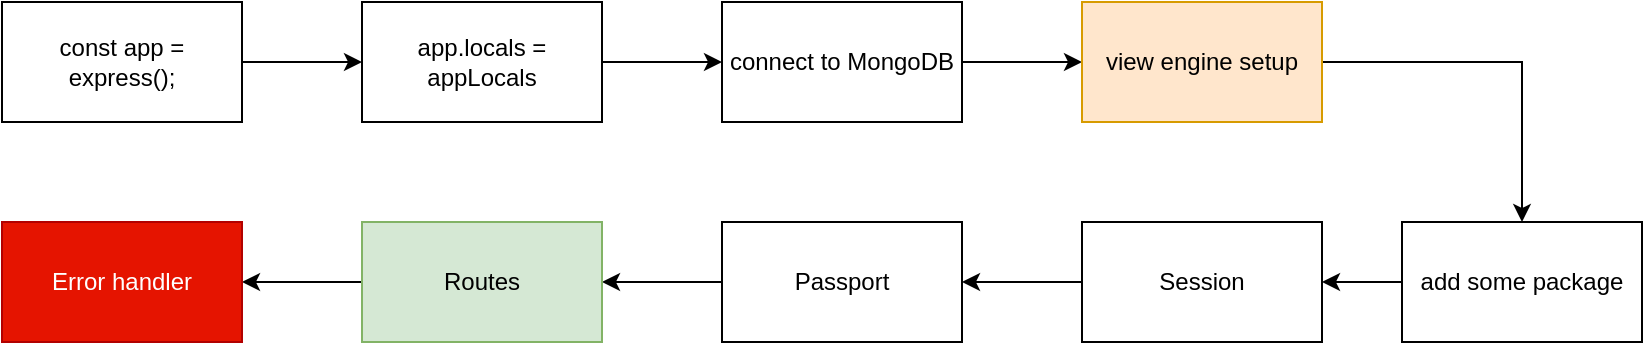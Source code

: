 <mxfile>
    <diagram id="-gykDOrfG9NI2y5YtLgJ" name="Page-1">
        <mxGraphModel dx="954" dy="386" grid="1" gridSize="10" guides="1" tooltips="1" connect="1" arrows="1" fold="1" page="1" pageScale="1" pageWidth="850" pageHeight="1100" math="0" shadow="0">
            <root>
                <mxCell id="0"/>
                <mxCell id="1" parent="0"/>
                <mxCell id="e65uMlbaEipyhA1n3ggA-4" value="" style="edgeStyle=orthogonalEdgeStyle;rounded=0;orthogonalLoop=1;jettySize=auto;html=1;" parent="1" source="e65uMlbaEipyhA1n3ggA-1" target="e65uMlbaEipyhA1n3ggA-2" edge="1">
                    <mxGeometry relative="1" as="geometry"/>
                </mxCell>
                <mxCell id="e65uMlbaEipyhA1n3ggA-1" value="const app = express();" style="rounded=0;whiteSpace=wrap;html=1;" parent="1" vertex="1">
                    <mxGeometry x="100" y="110" width="120" height="60" as="geometry"/>
                </mxCell>
                <mxCell id="e65uMlbaEipyhA1n3ggA-6" value="" style="edgeStyle=orthogonalEdgeStyle;rounded=0;orthogonalLoop=1;jettySize=auto;html=1;" parent="1" source="e65uMlbaEipyhA1n3ggA-2" target="e65uMlbaEipyhA1n3ggA-5" edge="1">
                    <mxGeometry relative="1" as="geometry"/>
                </mxCell>
                <mxCell id="e65uMlbaEipyhA1n3ggA-2" value="app.locals = appLocals" style="rounded=0;whiteSpace=wrap;html=1;" parent="1" vertex="1">
                    <mxGeometry x="280" y="110" width="120" height="60" as="geometry"/>
                </mxCell>
                <mxCell id="e65uMlbaEipyhA1n3ggA-8" value="" style="edgeStyle=orthogonalEdgeStyle;rounded=0;orthogonalLoop=1;jettySize=auto;html=1;" parent="1" source="e65uMlbaEipyhA1n3ggA-5" target="e65uMlbaEipyhA1n3ggA-7" edge="1">
                    <mxGeometry relative="1" as="geometry"/>
                </mxCell>
                <mxCell id="e65uMlbaEipyhA1n3ggA-5" value="connect to MongoDB" style="rounded=0;whiteSpace=wrap;html=1;" parent="1" vertex="1">
                    <mxGeometry x="460" y="110" width="120" height="60" as="geometry"/>
                </mxCell>
                <mxCell id="e65uMlbaEipyhA1n3ggA-18" value="" style="edgeStyle=orthogonalEdgeStyle;rounded=0;orthogonalLoop=1;jettySize=auto;html=1;" parent="1" source="e65uMlbaEipyhA1n3ggA-7" target="e65uMlbaEipyhA1n3ggA-17" edge="1">
                    <mxGeometry relative="1" as="geometry"/>
                </mxCell>
                <mxCell id="e65uMlbaEipyhA1n3ggA-7" value="view engine setup" style="rounded=0;whiteSpace=wrap;html=1;fillColor=#ffe6cc;strokeColor=#d79b00;" parent="1" vertex="1">
                    <mxGeometry x="640" y="110" width="120" height="60" as="geometry"/>
                </mxCell>
                <mxCell id="e65uMlbaEipyhA1n3ggA-12" value="" style="edgeStyle=orthogonalEdgeStyle;rounded=0;orthogonalLoop=1;jettySize=auto;html=1;" parent="1" source="e65uMlbaEipyhA1n3ggA-9" target="e65uMlbaEipyhA1n3ggA-11" edge="1">
                    <mxGeometry relative="1" as="geometry"/>
                </mxCell>
                <mxCell id="e65uMlbaEipyhA1n3ggA-9" value="Session" style="rounded=0;whiteSpace=wrap;html=1;" parent="1" vertex="1">
                    <mxGeometry x="640" y="220" width="120" height="60" as="geometry"/>
                </mxCell>
                <mxCell id="e65uMlbaEipyhA1n3ggA-14" value="" style="edgeStyle=orthogonalEdgeStyle;rounded=0;orthogonalLoop=1;jettySize=auto;html=1;" parent="1" source="e65uMlbaEipyhA1n3ggA-11" target="e65uMlbaEipyhA1n3ggA-13" edge="1">
                    <mxGeometry relative="1" as="geometry"/>
                </mxCell>
                <mxCell id="e65uMlbaEipyhA1n3ggA-11" value="Passport" style="rounded=0;whiteSpace=wrap;html=1;" parent="1" vertex="1">
                    <mxGeometry x="460" y="220" width="120" height="60" as="geometry"/>
                </mxCell>
                <mxCell id="e65uMlbaEipyhA1n3ggA-16" value="" style="edgeStyle=orthogonalEdgeStyle;rounded=0;orthogonalLoop=1;jettySize=auto;html=1;" parent="1" source="e65uMlbaEipyhA1n3ggA-13" target="e65uMlbaEipyhA1n3ggA-15" edge="1">
                    <mxGeometry relative="1" as="geometry"/>
                </mxCell>
                <mxCell id="e65uMlbaEipyhA1n3ggA-13" value="Routes" style="rounded=0;whiteSpace=wrap;html=1;fillColor=#d5e8d4;strokeColor=#82b366;" parent="1" vertex="1">
                    <mxGeometry x="280" y="220" width="120" height="60" as="geometry"/>
                </mxCell>
                <mxCell id="e65uMlbaEipyhA1n3ggA-15" value="Error handler" style="rounded=0;whiteSpace=wrap;html=1;fillColor=#e51400;fontColor=#ffffff;strokeColor=#B20000;" parent="1" vertex="1">
                    <mxGeometry x="100" y="220" width="120" height="60" as="geometry"/>
                </mxCell>
                <mxCell id="e65uMlbaEipyhA1n3ggA-20" style="edgeStyle=orthogonalEdgeStyle;rounded=0;orthogonalLoop=1;jettySize=auto;html=1;entryX=1;entryY=0.5;entryDx=0;entryDy=0;" parent="1" source="e65uMlbaEipyhA1n3ggA-17" target="e65uMlbaEipyhA1n3ggA-9" edge="1">
                    <mxGeometry relative="1" as="geometry"/>
                </mxCell>
                <mxCell id="e65uMlbaEipyhA1n3ggA-17" value="add some package" style="rounded=0;whiteSpace=wrap;html=1;" parent="1" vertex="1">
                    <mxGeometry x="800" y="220" width="120" height="60" as="geometry"/>
                </mxCell>
            </root>
        </mxGraphModel>
    </diagram>
</mxfile>